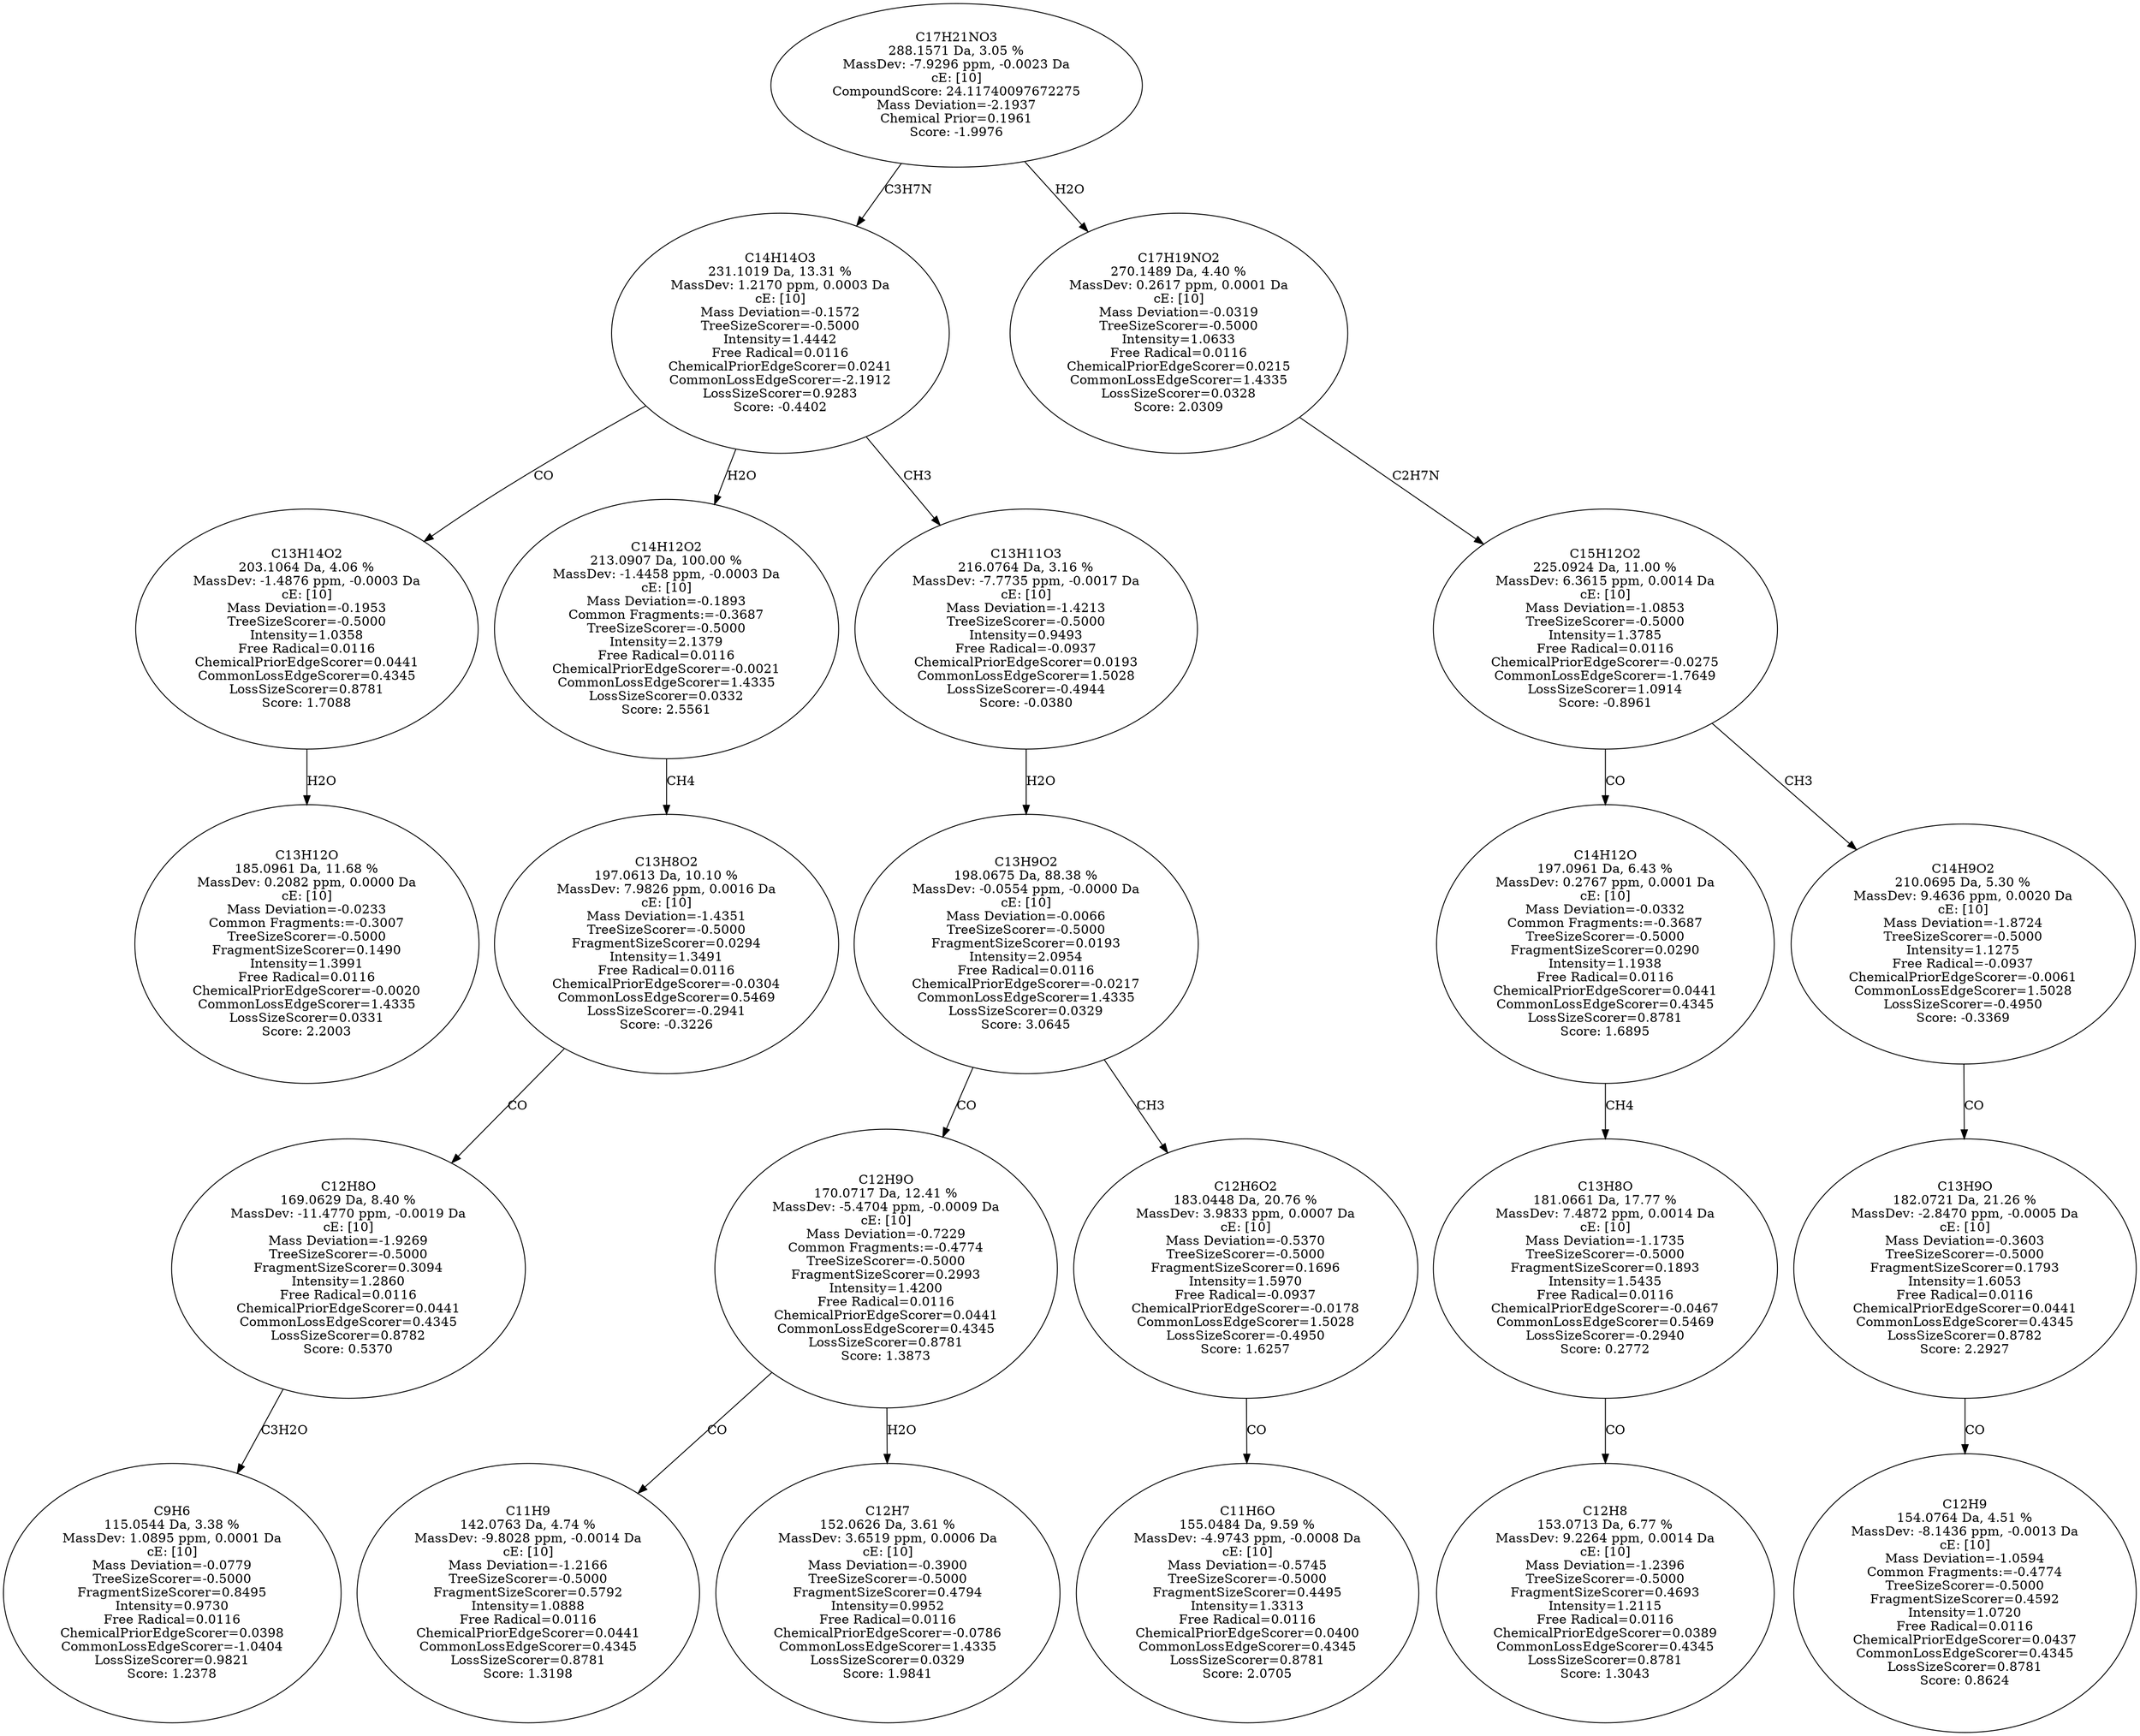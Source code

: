 strict digraph {
v1 [label="C13H12O\n185.0961 Da, 11.68 %\nMassDev: 0.2082 ppm, 0.0000 Da\ncE: [10]\nMass Deviation=-0.0233\nCommon Fragments:=-0.3007\nTreeSizeScorer=-0.5000\nFragmentSizeScorer=0.1490\nIntensity=1.3991\nFree Radical=0.0116\nChemicalPriorEdgeScorer=-0.0020\nCommonLossEdgeScorer=1.4335\nLossSizeScorer=0.0331\nScore: 2.2003"];
v2 [label="C13H14O2\n203.1064 Da, 4.06 %\nMassDev: -1.4876 ppm, -0.0003 Da\ncE: [10]\nMass Deviation=-0.1953\nTreeSizeScorer=-0.5000\nIntensity=1.0358\nFree Radical=0.0116\nChemicalPriorEdgeScorer=0.0441\nCommonLossEdgeScorer=0.4345\nLossSizeScorer=0.8781\nScore: 1.7088"];
v3 [label="C9H6\n115.0544 Da, 3.38 %\nMassDev: 1.0895 ppm, 0.0001 Da\ncE: [10]\nMass Deviation=-0.0779\nTreeSizeScorer=-0.5000\nFragmentSizeScorer=0.8495\nIntensity=0.9730\nFree Radical=0.0116\nChemicalPriorEdgeScorer=0.0398\nCommonLossEdgeScorer=-1.0404\nLossSizeScorer=0.9821\nScore: 1.2378"];
v4 [label="C12H8O\n169.0629 Da, 8.40 %\nMassDev: -11.4770 ppm, -0.0019 Da\ncE: [10]\nMass Deviation=-1.9269\nTreeSizeScorer=-0.5000\nFragmentSizeScorer=0.3094\nIntensity=1.2860\nFree Radical=0.0116\nChemicalPriorEdgeScorer=0.0441\nCommonLossEdgeScorer=0.4345\nLossSizeScorer=0.8782\nScore: 0.5370"];
v5 [label="C13H8O2\n197.0613 Da, 10.10 %\nMassDev: 7.9826 ppm, 0.0016 Da\ncE: [10]\nMass Deviation=-1.4351\nTreeSizeScorer=-0.5000\nFragmentSizeScorer=0.0294\nIntensity=1.3491\nFree Radical=0.0116\nChemicalPriorEdgeScorer=-0.0304\nCommonLossEdgeScorer=0.5469\nLossSizeScorer=-0.2941\nScore: -0.3226"];
v6 [label="C14H12O2\n213.0907 Da, 100.00 %\nMassDev: -1.4458 ppm, -0.0003 Da\ncE: [10]\nMass Deviation=-0.1893\nCommon Fragments:=-0.3687\nTreeSizeScorer=-0.5000\nIntensity=2.1379\nFree Radical=0.0116\nChemicalPriorEdgeScorer=-0.0021\nCommonLossEdgeScorer=1.4335\nLossSizeScorer=0.0332\nScore: 2.5561"];
v7 [label="C11H9\n142.0763 Da, 4.74 %\nMassDev: -9.8028 ppm, -0.0014 Da\ncE: [10]\nMass Deviation=-1.2166\nTreeSizeScorer=-0.5000\nFragmentSizeScorer=0.5792\nIntensity=1.0888\nFree Radical=0.0116\nChemicalPriorEdgeScorer=0.0441\nCommonLossEdgeScorer=0.4345\nLossSizeScorer=0.8781\nScore: 1.3198"];
v8 [label="C12H7\n152.0626 Da, 3.61 %\nMassDev: 3.6519 ppm, 0.0006 Da\ncE: [10]\nMass Deviation=-0.3900\nTreeSizeScorer=-0.5000\nFragmentSizeScorer=0.4794\nIntensity=0.9952\nFree Radical=0.0116\nChemicalPriorEdgeScorer=-0.0786\nCommonLossEdgeScorer=1.4335\nLossSizeScorer=0.0329\nScore: 1.9841"];
v9 [label="C12H9O\n170.0717 Da, 12.41 %\nMassDev: -5.4704 ppm, -0.0009 Da\ncE: [10]\nMass Deviation=-0.7229\nCommon Fragments:=-0.4774\nTreeSizeScorer=-0.5000\nFragmentSizeScorer=0.2993\nIntensity=1.4200\nFree Radical=0.0116\nChemicalPriorEdgeScorer=0.0441\nCommonLossEdgeScorer=0.4345\nLossSizeScorer=0.8781\nScore: 1.3873"];
v10 [label="C11H6O\n155.0484 Da, 9.59 %\nMassDev: -4.9743 ppm, -0.0008 Da\ncE: [10]\nMass Deviation=-0.5745\nTreeSizeScorer=-0.5000\nFragmentSizeScorer=0.4495\nIntensity=1.3313\nFree Radical=0.0116\nChemicalPriorEdgeScorer=0.0400\nCommonLossEdgeScorer=0.4345\nLossSizeScorer=0.8781\nScore: 2.0705"];
v11 [label="C12H6O2\n183.0448 Da, 20.76 %\nMassDev: 3.9833 ppm, 0.0007 Da\ncE: [10]\nMass Deviation=-0.5370\nTreeSizeScorer=-0.5000\nFragmentSizeScorer=0.1696\nIntensity=1.5970\nFree Radical=-0.0937\nChemicalPriorEdgeScorer=-0.0178\nCommonLossEdgeScorer=1.5028\nLossSizeScorer=-0.4950\nScore: 1.6257"];
v12 [label="C13H9O2\n198.0675 Da, 88.38 %\nMassDev: -0.0554 ppm, -0.0000 Da\ncE: [10]\nMass Deviation=-0.0066\nTreeSizeScorer=-0.5000\nFragmentSizeScorer=0.0193\nIntensity=2.0954\nFree Radical=0.0116\nChemicalPriorEdgeScorer=-0.0217\nCommonLossEdgeScorer=1.4335\nLossSizeScorer=0.0329\nScore: 3.0645"];
v13 [label="C13H11O3\n216.0764 Da, 3.16 %\nMassDev: -7.7735 ppm, -0.0017 Da\ncE: [10]\nMass Deviation=-1.4213\nTreeSizeScorer=-0.5000\nIntensity=0.9493\nFree Radical=-0.0937\nChemicalPriorEdgeScorer=0.0193\nCommonLossEdgeScorer=1.5028\nLossSizeScorer=-0.4944\nScore: -0.0380"];
v14 [label="C14H14O3\n231.1019 Da, 13.31 %\nMassDev: 1.2170 ppm, 0.0003 Da\ncE: [10]\nMass Deviation=-0.1572\nTreeSizeScorer=-0.5000\nIntensity=1.4442\nFree Radical=0.0116\nChemicalPriorEdgeScorer=0.0241\nCommonLossEdgeScorer=-2.1912\nLossSizeScorer=0.9283\nScore: -0.4402"];
v15 [label="C12H8\n153.0713 Da, 6.77 %\nMassDev: 9.2264 ppm, 0.0014 Da\ncE: [10]\nMass Deviation=-1.2396\nTreeSizeScorer=-0.5000\nFragmentSizeScorer=0.4693\nIntensity=1.2115\nFree Radical=0.0116\nChemicalPriorEdgeScorer=0.0389\nCommonLossEdgeScorer=0.4345\nLossSizeScorer=0.8781\nScore: 1.3043"];
v16 [label="C13H8O\n181.0661 Da, 17.77 %\nMassDev: 7.4872 ppm, 0.0014 Da\ncE: [10]\nMass Deviation=-1.1735\nTreeSizeScorer=-0.5000\nFragmentSizeScorer=0.1893\nIntensity=1.5435\nFree Radical=0.0116\nChemicalPriorEdgeScorer=-0.0467\nCommonLossEdgeScorer=0.5469\nLossSizeScorer=-0.2940\nScore: 0.2772"];
v17 [label="C14H12O\n197.0961 Da, 6.43 %\nMassDev: 0.2767 ppm, 0.0001 Da\ncE: [10]\nMass Deviation=-0.0332\nCommon Fragments:=-0.3687\nTreeSizeScorer=-0.5000\nFragmentSizeScorer=0.0290\nIntensity=1.1938\nFree Radical=0.0116\nChemicalPriorEdgeScorer=0.0441\nCommonLossEdgeScorer=0.4345\nLossSizeScorer=0.8781\nScore: 1.6895"];
v18 [label="C12H9\n154.0764 Da, 4.51 %\nMassDev: -8.1436 ppm, -0.0013 Da\ncE: [10]\nMass Deviation=-1.0594\nCommon Fragments:=-0.4774\nTreeSizeScorer=-0.5000\nFragmentSizeScorer=0.4592\nIntensity=1.0720\nFree Radical=0.0116\nChemicalPriorEdgeScorer=0.0437\nCommonLossEdgeScorer=0.4345\nLossSizeScorer=0.8781\nScore: 0.8624"];
v19 [label="C13H9O\n182.0721 Da, 21.26 %\nMassDev: -2.8470 ppm, -0.0005 Da\ncE: [10]\nMass Deviation=-0.3603\nTreeSizeScorer=-0.5000\nFragmentSizeScorer=0.1793\nIntensity=1.6053\nFree Radical=0.0116\nChemicalPriorEdgeScorer=0.0441\nCommonLossEdgeScorer=0.4345\nLossSizeScorer=0.8782\nScore: 2.2927"];
v20 [label="C14H9O2\n210.0695 Da, 5.30 %\nMassDev: 9.4636 ppm, 0.0020 Da\ncE: [10]\nMass Deviation=-1.8724\nTreeSizeScorer=-0.5000\nIntensity=1.1275\nFree Radical=-0.0937\nChemicalPriorEdgeScorer=-0.0061\nCommonLossEdgeScorer=1.5028\nLossSizeScorer=-0.4950\nScore: -0.3369"];
v21 [label="C15H12O2\n225.0924 Da, 11.00 %\nMassDev: 6.3615 ppm, 0.0014 Da\ncE: [10]\nMass Deviation=-1.0853\nTreeSizeScorer=-0.5000\nIntensity=1.3785\nFree Radical=0.0116\nChemicalPriorEdgeScorer=-0.0275\nCommonLossEdgeScorer=-1.7649\nLossSizeScorer=1.0914\nScore: -0.8961"];
v22 [label="C17H19NO2\n270.1489 Da, 4.40 %\nMassDev: 0.2617 ppm, 0.0001 Da\ncE: [10]\nMass Deviation=-0.0319\nTreeSizeScorer=-0.5000\nIntensity=1.0633\nFree Radical=0.0116\nChemicalPriorEdgeScorer=0.0215\nCommonLossEdgeScorer=1.4335\nLossSizeScorer=0.0328\nScore: 2.0309"];
v23 [label="C17H21NO3\n288.1571 Da, 3.05 %\nMassDev: -7.9296 ppm, -0.0023 Da\ncE: [10]\nCompoundScore: 24.11740097672275\nMass Deviation=-2.1937\nChemical Prior=0.1961\nScore: -1.9976"];
v2 -> v1 [label="H2O"];
v14 -> v2 [label="CO"];
v4 -> v3 [label="C3H2O"];
v5 -> v4 [label="CO"];
v6 -> v5 [label="CH4"];
v14 -> v6 [label="H2O"];
v9 -> v7 [label="CO"];
v9 -> v8 [label="H2O"];
v12 -> v9 [label="CO"];
v11 -> v10 [label="CO"];
v12 -> v11 [label="CH3"];
v13 -> v12 [label="H2O"];
v14 -> v13 [label="CH3"];
v23 -> v14 [label="C3H7N"];
v16 -> v15 [label="CO"];
v17 -> v16 [label="CH4"];
v21 -> v17 [label="CO"];
v19 -> v18 [label="CO"];
v20 -> v19 [label="CO"];
v21 -> v20 [label="CH3"];
v22 -> v21 [label="C2H7N"];
v23 -> v22 [label="H2O"];
}